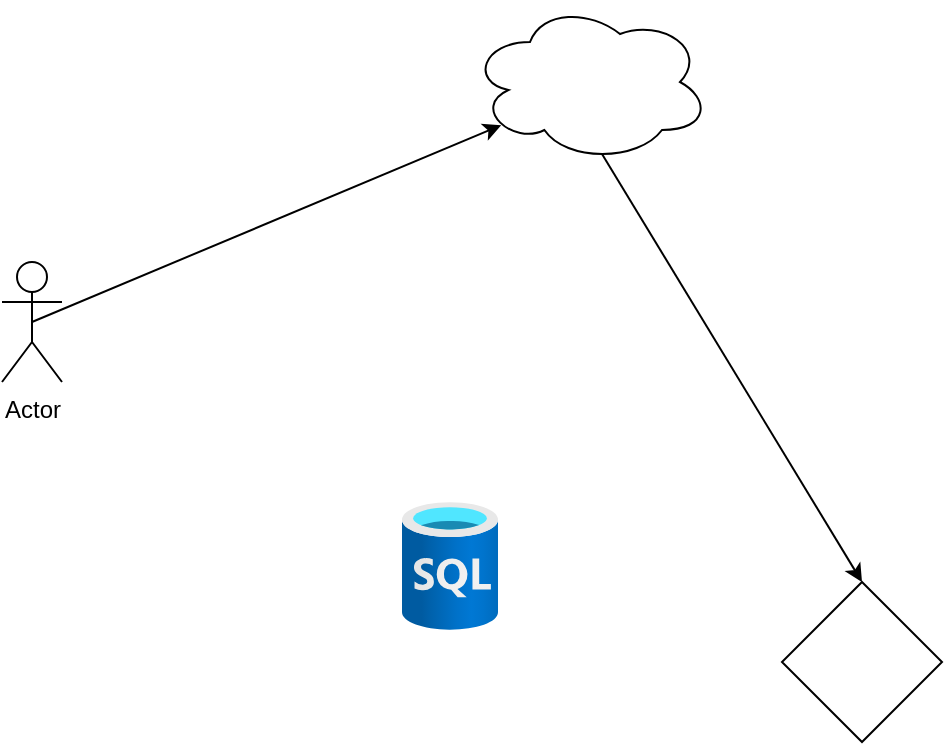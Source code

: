 <mxfile version="20.8.16" type="github"><diagram name="Page-1" id="My1MYFrj7Ftddm0o7-t5"><mxGraphModel dx="1339" dy="916" grid="1" gridSize="10" guides="1" tooltips="1" connect="1" arrows="1" fold="1" page="1" pageScale="1" pageWidth="827" pageHeight="1169" math="0" shadow="0"><root><mxCell id="0"/><mxCell id="1" parent="0"/><mxCell id="g0mYdNw8wbUsev3tjZ7w-1" value="Actor" style="shape=umlActor;verticalLabelPosition=bottom;verticalAlign=top;html=1;outlineConnect=0;" vertex="1" parent="1"><mxGeometry x="180" y="410" width="30" height="60" as="geometry"/></mxCell><mxCell id="g0mYdNw8wbUsev3tjZ7w-2" value="" style="ellipse;shape=cloud;whiteSpace=wrap;html=1;" vertex="1" parent="1"><mxGeometry x="414" y="280" width="120" height="80" as="geometry"/></mxCell><mxCell id="g0mYdNw8wbUsev3tjZ7w-3" value="" style="endArrow=classic;html=1;rounded=0;exitX=0.5;exitY=0.5;exitDx=0;exitDy=0;exitPerimeter=0;entryX=0.13;entryY=0.77;entryDx=0;entryDy=0;entryPerimeter=0;" edge="1" parent="1" source="g0mYdNw8wbUsev3tjZ7w-1" target="g0mYdNw8wbUsev3tjZ7w-2"><mxGeometry width="50" height="50" relative="1" as="geometry"><mxPoint x="390" y="490" as="sourcePoint"/><mxPoint x="440" y="440" as="targetPoint"/></mxGeometry></mxCell><mxCell id="g0mYdNw8wbUsev3tjZ7w-4" value="" style="rhombus;whiteSpace=wrap;html=1;" vertex="1" parent="1"><mxGeometry x="570" y="570" width="80" height="80" as="geometry"/></mxCell><mxCell id="g0mYdNw8wbUsev3tjZ7w-5" value="" style="endArrow=classic;html=1;rounded=0;exitX=0.55;exitY=0.95;exitDx=0;exitDy=0;exitPerimeter=0;entryX=0.5;entryY=0;entryDx=0;entryDy=0;" edge="1" parent="1" source="g0mYdNw8wbUsev3tjZ7w-2" target="g0mYdNw8wbUsev3tjZ7w-4"><mxGeometry width="50" height="50" relative="1" as="geometry"><mxPoint x="390" y="490" as="sourcePoint"/><mxPoint x="440" y="440" as="targetPoint"/></mxGeometry></mxCell><mxCell id="g0mYdNw8wbUsev3tjZ7w-6" value="" style="aspect=fixed;html=1;points=[];align=center;image;fontSize=12;image=img/lib/azure2/databases/SQL_Database.svg;" vertex="1" parent="1"><mxGeometry x="380" y="530" width="48" height="64" as="geometry"/></mxCell></root></mxGraphModel></diagram></mxfile>